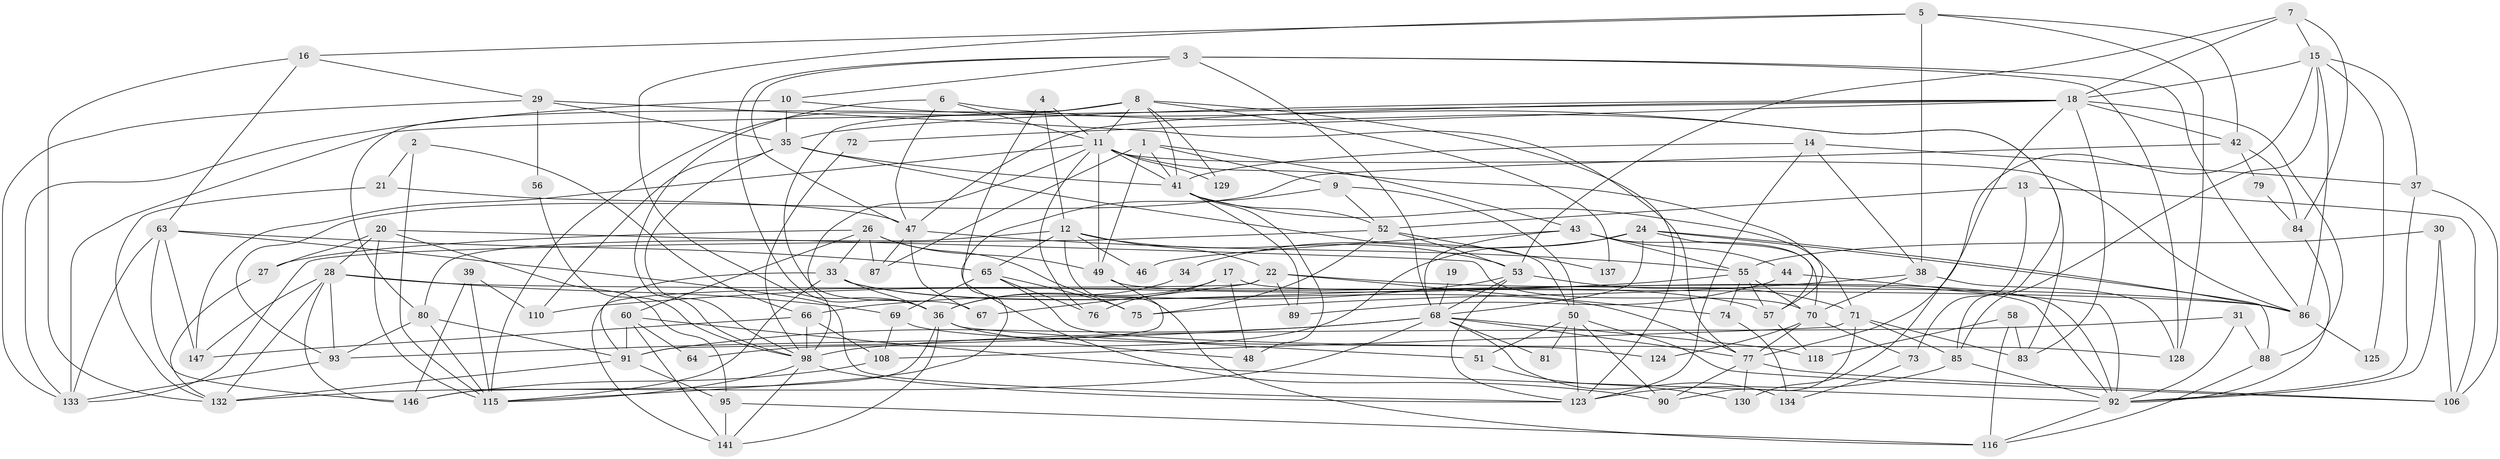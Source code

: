 // Generated by graph-tools (version 1.1) at 2025/24/03/03/25 07:24:00]
// undirected, 103 vertices, 249 edges
graph export_dot {
graph [start="1"]
  node [color=gray90,style=filled];
  1 [super="+148"];
  2;
  3 [super="+54"];
  4;
  5;
  6;
  7;
  8 [super="+131"];
  9 [super="+78"];
  10 [super="+25"];
  11 [super="+45"];
  12 [super="+96"];
  13;
  14 [super="+139"];
  15 [super="+99"];
  16;
  17 [super="+127"];
  18 [super="+111"];
  19;
  20 [super="+23"];
  21;
  22 [super="+62"];
  24;
  26 [super="+32"];
  27;
  28 [super="+40"];
  29 [super="+100"];
  30;
  31;
  33 [super="+135"];
  34;
  35 [super="+122"];
  36 [super="+101"];
  37;
  38 [super="+120"];
  39;
  41 [super="+94"];
  42;
  43 [super="+138"];
  44;
  46;
  47 [super="+126"];
  48;
  49;
  50 [super="+61"];
  51;
  52 [super="+112"];
  53 [super="+143"];
  55 [super="+109"];
  56;
  57 [super="+59"];
  58;
  60 [super="+114"];
  63 [super="+104"];
  64;
  65;
  66;
  67;
  68 [super="+117"];
  69 [super="+82"];
  70 [super="+97"];
  71 [super="+140"];
  72;
  73;
  74;
  75 [super="+113"];
  76;
  77 [super="+107"];
  79;
  80;
  81;
  83;
  84;
  85 [super="+119"];
  86 [super="+105"];
  87;
  88;
  89;
  90;
  91 [super="+103"];
  92 [super="+145"];
  93 [super="+142"];
  95 [super="+102"];
  98 [super="+121"];
  106;
  108;
  110;
  115 [super="+144"];
  116;
  118;
  123;
  124;
  125;
  128;
  129;
  130 [super="+136"];
  132;
  133;
  134;
  137;
  141;
  146;
  147;
  1 -- 87;
  1 -- 43;
  1 -- 41;
  1 -- 9;
  1 -- 49;
  2 -- 115;
  2 -- 66;
  2 -- 21;
  3 -- 10;
  3 -- 86;
  3 -- 68;
  3 -- 128;
  3 -- 36;
  3 -- 47;
  4 -- 11;
  4 -- 12;
  4 -- 90;
  5 -- 16;
  5 -- 42;
  5 -- 128;
  5 -- 36;
  5 -- 38;
  6 -- 11;
  6 -- 47;
  6 -- 98;
  6 -- 85;
  7 -- 18;
  7 -- 84;
  7 -- 53;
  7 -- 15;
  8 -- 41;
  8 -- 67;
  8 -- 115;
  8 -- 80;
  8 -- 129;
  8 -- 137;
  8 -- 123;
  8 -- 11;
  9 -- 115;
  9 -- 50;
  9 -- 52;
  10 -- 133 [weight=2];
  10 -- 83;
  10 -- 35;
  11 -- 98;
  11 -- 147;
  11 -- 71;
  11 -- 86;
  11 -- 49;
  11 -- 129;
  11 -- 41;
  11 -- 76;
  12 -- 116;
  12 -- 80;
  12 -- 65;
  12 -- 53;
  12 -- 46;
  12 -- 22;
  13 -- 106;
  13 -- 73;
  13 -- 52;
  14 -- 37;
  14 -- 123;
  14 -- 38;
  14 -- 41;
  15 -- 18;
  15 -- 85;
  15 -- 125;
  15 -- 37;
  15 -- 86;
  15 -- 77;
  16 -- 29;
  16 -- 132;
  16 -- 63;
  17 -- 36;
  17 -- 48;
  17 -- 76;
  17 -- 92;
  18 -- 88;
  18 -- 83;
  18 -- 133;
  18 -- 72;
  18 -- 42;
  18 -- 47;
  18 -- 130;
  18 -- 35;
  19 -- 68 [weight=2];
  20 -- 115;
  20 -- 70;
  20 -- 27;
  20 -- 28;
  20 -- 95;
  21 -- 132;
  21 -- 47;
  22 -- 67;
  22 -- 86;
  22 -- 89;
  22 -- 74;
  22 -- 141;
  24 -- 86;
  24 -- 34;
  24 -- 64;
  24 -- 88;
  24 -- 68;
  24 -- 57;
  26 -- 49;
  26 -- 33;
  26 -- 75;
  26 -- 87;
  26 -- 27;
  26 -- 60;
  27 -- 132;
  28 -- 147;
  28 -- 132;
  28 -- 146;
  28 -- 93;
  28 -- 69;
  28 -- 86;
  29 -- 35;
  29 -- 133;
  29 -- 56;
  29 -- 77;
  30 -- 106;
  30 -- 55;
  30 -- 92;
  31 -- 88;
  31 -- 98;
  31 -- 92;
  33 -- 91;
  33 -- 115;
  33 -- 77;
  33 -- 36;
  33 -- 57;
  34 -- 36;
  35 -- 41;
  35 -- 110;
  35 -- 50;
  35 -- 98;
  36 -- 146;
  36 -- 48;
  36 -- 51;
  36 -- 141;
  37 -- 106;
  37 -- 92;
  38 -- 70;
  38 -- 128;
  38 -- 75;
  39 -- 146;
  39 -- 110;
  39 -- 115;
  41 -- 89;
  41 -- 48;
  41 -- 52;
  41 -- 57;
  42 -- 93;
  42 -- 79;
  42 -- 84;
  43 -- 68;
  43 -- 55;
  43 -- 44;
  43 -- 46;
  43 -- 70;
  44 -- 89;
  44 -- 92;
  47 -- 55;
  47 -- 67;
  47 -- 87;
  49 -- 92;
  49 -- 91;
  50 -- 106;
  50 -- 51;
  50 -- 81;
  50 -- 90;
  50 -- 123;
  51 -- 130;
  52 -- 133;
  52 -- 137;
  52 -- 53;
  52 -- 75;
  53 -- 68;
  53 -- 123;
  53 -- 66;
  53 -- 71;
  55 -- 70;
  55 -- 74;
  55 -- 110;
  55 -- 57;
  56 -- 98;
  57 -- 118;
  58 -- 116;
  58 -- 83;
  58 -- 118;
  60 -- 64;
  60 -- 91;
  60 -- 141;
  60 -- 92;
  63 -- 147;
  63 -- 123;
  63 -- 65;
  63 -- 146;
  63 -- 133;
  65 -- 76;
  65 -- 124;
  65 -- 69;
  65 -- 75;
  66 -- 108;
  66 -- 147;
  66 -- 98;
  68 -- 77;
  68 -- 91;
  68 -- 93;
  68 -- 134;
  68 -- 81;
  68 -- 132;
  68 -- 118;
  69 -- 108;
  69 -- 128;
  70 -- 77;
  70 -- 73;
  70 -- 124;
  71 -- 83;
  71 -- 90;
  71 -- 85;
  71 -- 108;
  72 -- 98;
  73 -- 134;
  74 -- 134;
  77 -- 106;
  77 -- 90;
  77 -- 130;
  79 -- 84;
  80 -- 91;
  80 -- 93;
  80 -- 115;
  84 -- 92;
  85 -- 123;
  85 -- 92;
  86 -- 125;
  88 -- 116;
  91 -- 95;
  91 -- 132;
  92 -- 116;
  93 -- 133;
  95 -- 116;
  95 -- 141;
  98 -- 123;
  98 -- 141;
  98 -- 115;
  108 -- 146;
}
